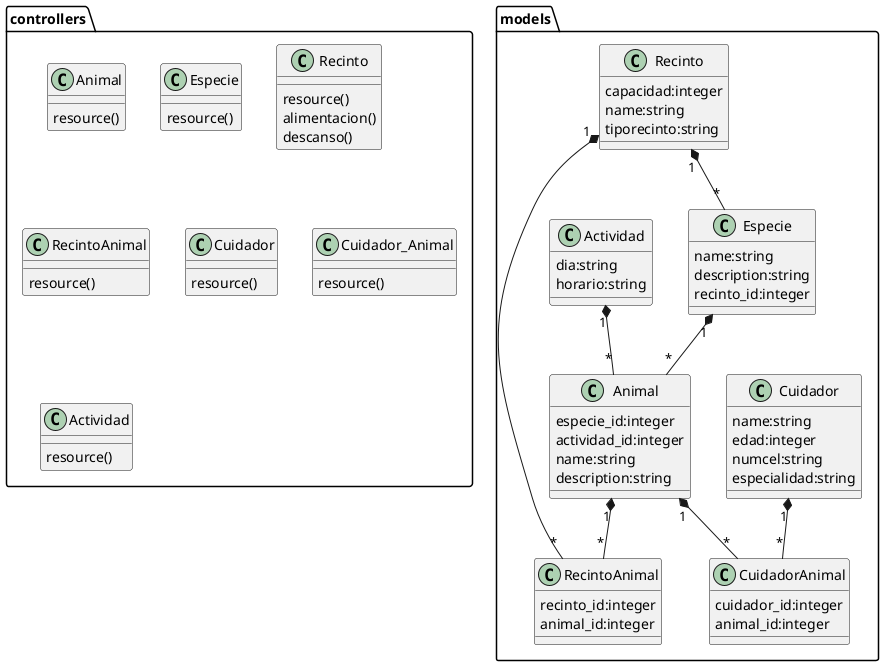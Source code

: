@startuml zoo
class models.Animal{
    especie_id:integer
    actividad_id:integer
    name:string
    description:string
}
class models.Especie{
    name:string
    description:string
    recinto_id:integer
}
class models.Recinto{
    capacidad:integer
    name:string
    tiporecinto:string
}
class models.Cuidador{
    name:string
    edad:integer
    numcel:string
    especialidad:string
}
class models.CuidadorAnimal{
    cuidador_id:integer
    animal_id:integer
}
class models.RecintoAnimal{
    recinto_id:integer
    animal_id:integer
}
class models.Actividad{
    dia:string
    horario:string
}
class controllers.Animal{
    resource()
}
class controllers.Especie{
    resource()
}
class controllers.Recinto{
    resource()
    alimentacion()
    descanso()
}
class controllers.RecintoAnimal{
    resource()
}
class controllers.Cuidador{
    resource()
}
class controllers.Cuidador_Animal{
    resource()
}
class controllers.Actividad{
    resource()
}
models.Especie "1"*-- "*" models.Animal
models.Recinto "1"*-- "*" models.RecintoAnimal
models.Animal "1"*-- "*" models.RecintoAnimal
models.Cuidador "1"*-- "*" models.CuidadorAnimal
models.Animal "1"*-- "*" models.CuidadorAnimal
models.Actividad "1"*-- "*" models.Animal
models.Recinto "1"*-- "*" models.Especie
@enduml
